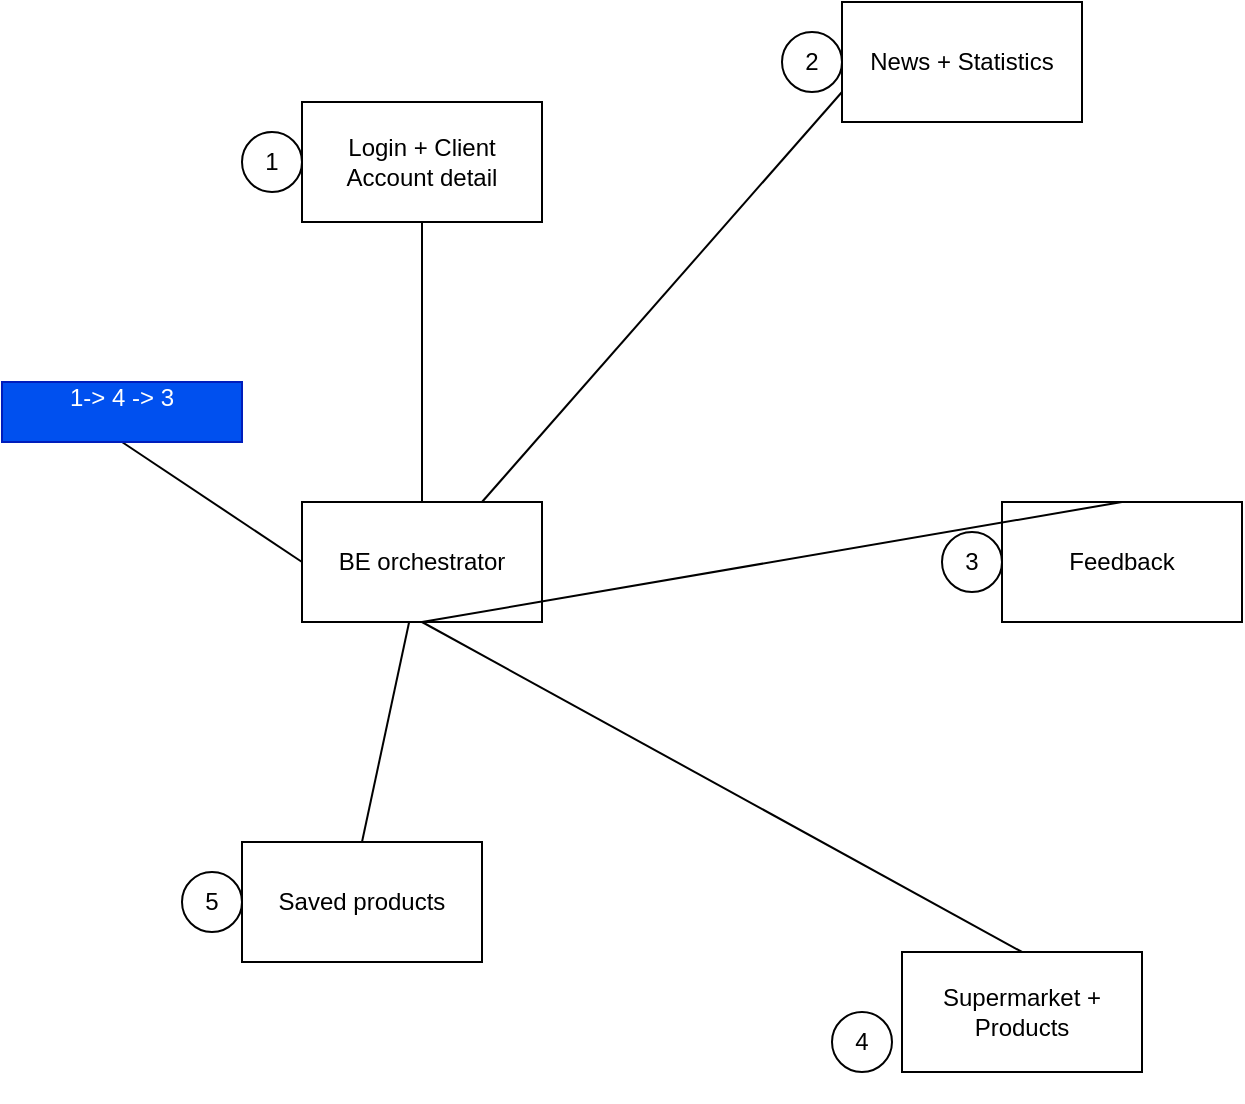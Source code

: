 <mxfile version="24.2.3" type="device">
  <diagram id="LmGmQ72dtOYCiAaTyMB5" name="Page-1">
    <mxGraphModel dx="2173" dy="687" grid="1" gridSize="10" guides="1" tooltips="1" connect="1" arrows="1" fold="1" page="1" pageScale="1" pageWidth="850" pageHeight="1100" math="0" shadow="0">
      <root>
        <mxCell id="0" />
        <mxCell id="1" parent="0" />
        <mxCell id="3" style="edgeStyle=none;html=1;exitX=0.5;exitY=0;exitDx=0;exitDy=0;startArrow=none;startFill=0;endArrow=none;endFill=0;" parent="1" source="2" target="4" edge="1">
          <mxGeometry relative="1" as="geometry">
            <mxPoint x="280" y="320" as="targetPoint" />
          </mxGeometry>
        </mxCell>
        <mxCell id="9" style="edgeStyle=none;html=1;entryX=0.5;entryY=0;entryDx=0;entryDy=0;startArrow=none;startFill=0;endArrow=none;endFill=0;" parent="1" source="2" target="6" edge="1">
          <mxGeometry relative="1" as="geometry" />
        </mxCell>
        <mxCell id="2" value="BE orchestrator" style="rounded=0;whiteSpace=wrap;html=1;" parent="1" vertex="1">
          <mxGeometry x="80" y="400" width="120" height="60" as="geometry" />
        </mxCell>
        <mxCell id="11" style="edgeStyle=none;html=1;exitX=0.5;exitY=1;exitDx=0;exitDy=0;entryX=0;entryY=0.5;entryDx=0;entryDy=0;startArrow=none;startFill=0;endArrow=none;endFill=0;" parent="1" source="10" target="2" edge="1">
          <mxGeometry relative="1" as="geometry" />
        </mxCell>
        <mxCell id="10" value="1-&amp;gt; 4 -&amp;gt; 3&lt;div&gt;&lt;br&gt;&lt;/div&gt;" style="rounded=0;whiteSpace=wrap;html=1;fillColor=#0050ef;fontColor=#ffffff;strokeColor=#001DBC;" parent="1" vertex="1">
          <mxGeometry x="-70" y="340" width="120" height="30" as="geometry" />
        </mxCell>
        <mxCell id="16" style="edgeStyle=none;html=1;entryX=0.5;entryY=0;entryDx=0;entryDy=0;startArrow=none;startFill=0;endArrow=none;endFill=0;exitX=0.5;exitY=1;exitDx=0;exitDy=0;" parent="1" source="2" target="14" edge="1">
          <mxGeometry relative="1" as="geometry">
            <mxPoint x="326.667" y="400" as="sourcePoint" />
          </mxGeometry>
        </mxCell>
        <mxCell id="19" value="" style="group" parent="1" vertex="1" connectable="0">
          <mxGeometry x="20" y="570" width="150" height="60" as="geometry" />
        </mxCell>
        <mxCell id="6" value="Saved products" style="rounded=0;whiteSpace=wrap;html=1;" parent="19" vertex="1">
          <mxGeometry x="30" width="120" height="60" as="geometry" />
        </mxCell>
        <mxCell id="13" value="5" style="ellipse;whiteSpace=wrap;html=1;aspect=fixed;" parent="19" vertex="1">
          <mxGeometry y="15" width="30" height="30" as="geometry" />
        </mxCell>
        <mxCell id="20" value="" style="group" parent="1" vertex="1" connectable="0">
          <mxGeometry x="50" y="200" width="150" height="60" as="geometry" />
        </mxCell>
        <mxCell id="4" value="Login + Client Account detail" style="rounded=0;whiteSpace=wrap;html=1;" parent="20" vertex="1">
          <mxGeometry x="30" width="120" height="60" as="geometry" />
        </mxCell>
        <mxCell id="8" value="1" style="ellipse;whiteSpace=wrap;html=1;aspect=fixed;" parent="20" vertex="1">
          <mxGeometry y="15" width="30" height="30" as="geometry" />
        </mxCell>
        <mxCell id="21" value="" style="group" parent="1" vertex="1" connectable="0">
          <mxGeometry x="210" y="640" width="150" height="60" as="geometry" />
        </mxCell>
        <mxCell id="15" value="4" style="ellipse;whiteSpace=wrap;html=1;aspect=fixed;" parent="21" vertex="1">
          <mxGeometry x="135" y="15" width="30" height="30" as="geometry" />
        </mxCell>
        <mxCell id="22" value="" style="group" parent="1" vertex="1" connectable="0">
          <mxGeometry x="400" y="400" width="150" height="60" as="geometry" />
        </mxCell>
        <mxCell id="23" value="Feedback" style="rounded=0;whiteSpace=wrap;html=1;" parent="22" vertex="1">
          <mxGeometry x="30" width="120" height="60" as="geometry" />
        </mxCell>
        <mxCell id="24" value="3" style="ellipse;whiteSpace=wrap;html=1;aspect=fixed;" parent="22" vertex="1">
          <mxGeometry y="15" width="30" height="30" as="geometry" />
        </mxCell>
        <mxCell id="25" style="edgeStyle=none;html=1;exitX=0.5;exitY=0;exitDx=0;exitDy=0;entryX=0.5;entryY=1;entryDx=0;entryDy=0;startArrow=none;startFill=0;endArrow=none;endFill=0;" parent="1" source="23" target="2" edge="1">
          <mxGeometry relative="1" as="geometry" />
        </mxCell>
        <mxCell id="38" value="" style="group" parent="1" vertex="1" connectable="0">
          <mxGeometry x="320" y="150" width="150" height="60" as="geometry" />
        </mxCell>
        <mxCell id="39" value="News + Statistics" style="rounded=0;whiteSpace=wrap;html=1;" parent="38" vertex="1">
          <mxGeometry x="30" width="120" height="60" as="geometry" />
        </mxCell>
        <mxCell id="40" value="2" style="ellipse;whiteSpace=wrap;html=1;aspect=fixed;" parent="38" vertex="1">
          <mxGeometry y="15" width="30" height="30" as="geometry" />
        </mxCell>
        <mxCell id="41" style="edgeStyle=none;html=1;exitX=0;exitY=0.75;exitDx=0;exitDy=0;entryX=0.75;entryY=0;entryDx=0;entryDy=0;startArrow=none;startFill=0;endArrow=none;endFill=0;" parent="1" source="39" target="2" edge="1">
          <mxGeometry relative="1" as="geometry" />
        </mxCell>
        <mxCell id="14" value="Supermarket + Products" style="rounded=0;whiteSpace=wrap;html=1;" parent="1" vertex="1">
          <mxGeometry x="380" y="625" width="120" height="60" as="geometry" />
        </mxCell>
      </root>
    </mxGraphModel>
  </diagram>
</mxfile>
